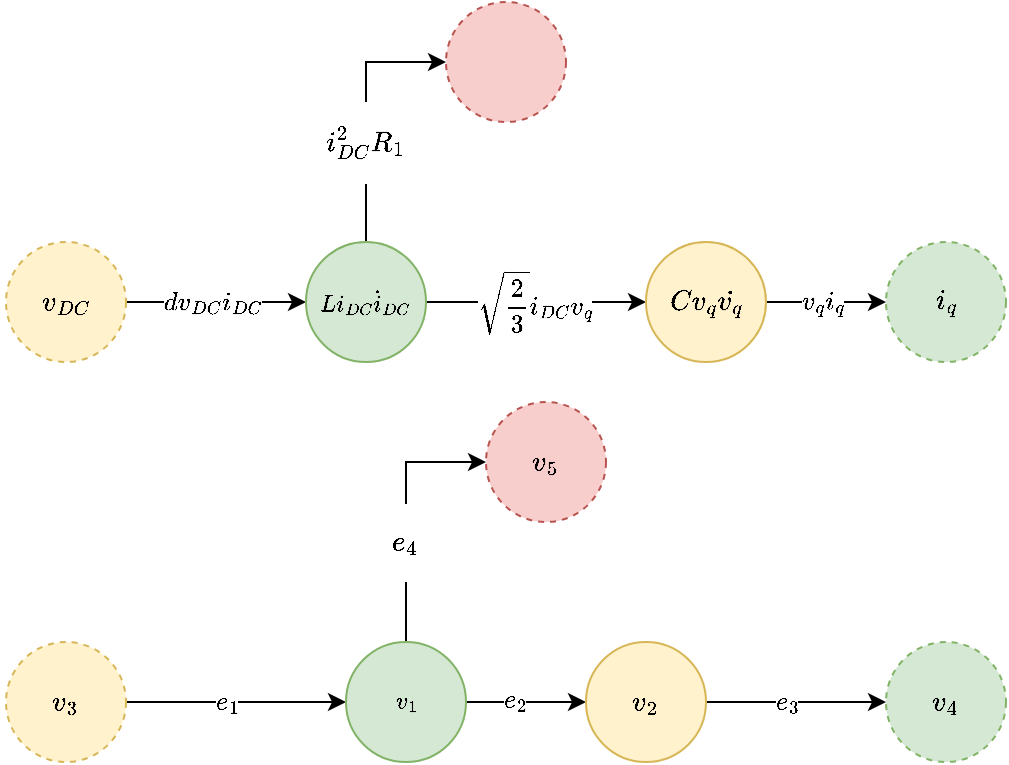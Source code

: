 <mxfile version="14.1.8" type="device"><diagram id="qkD1Uyv4oJS3TJNYdxAf" name="Page-1"><mxGraphModel dx="716" dy="446" grid="1" gridSize="10" guides="1" tooltips="1" connect="1" arrows="1" fold="1" page="1" pageScale="1" pageWidth="850" pageHeight="1100" math="1" shadow="0"><root><mxCell id="0"/><mxCell id="1" parent="0"/><mxCell id="KrP2umfjc1I0FBW_F1Zc-14" style="edgeStyle=orthogonalEdgeStyle;rounded=0;orthogonalLoop=1;jettySize=auto;html=1;exitX=1;exitY=0.5;exitDx=0;exitDy=0;entryX=0;entryY=0.5;entryDx=0;entryDy=0;labelBackgroundColor=none;" parent="1" source="KrP2umfjc1I0FBW_F1Zc-1" target="KrP2umfjc1I0FBW_F1Zc-2" edge="1"><mxGeometry relative="1" as="geometry"/></mxCell><mxCell id="KrP2umfjc1I0FBW_F1Zc-20" value="$$d v_{DC} i_{DC}$$" style="edgeLabel;html=1;align=center;verticalAlign=middle;resizable=0;points=[];" parent="KrP2umfjc1I0FBW_F1Zc-14" vertex="1" connectable="0"><mxGeometry x="-0.233" y="1" relative="1" as="geometry"><mxPoint x="8" y="1" as="offset"/></mxGeometry></mxCell><mxCell id="KrP2umfjc1I0FBW_F1Zc-1" value="$$v_{DC}$$" style="ellipse;whiteSpace=wrap;html=1;aspect=fixed;dashed=1;fillColor=#fff2cc;strokeColor=#d6b656;" parent="1" vertex="1"><mxGeometry x="30" y="160" width="60" height="60" as="geometry"/></mxCell><mxCell id="KrP2umfjc1I0FBW_F1Zc-4" style="edgeStyle=orthogonalEdgeStyle;rounded=0;orthogonalLoop=1;jettySize=auto;html=1;exitX=0.5;exitY=0;exitDx=0;exitDy=0;entryX=0;entryY=0.5;entryDx=0;entryDy=0;labelPosition=center;verticalLabelPosition=middle;align=center;verticalAlign=middle;labelBackgroundColor=none;" parent="1" source="KrP2umfjc1I0FBW_F1Zc-2" target="KrP2umfjc1I0FBW_F1Zc-3" edge="1"><mxGeometry relative="1" as="geometry"/></mxCell><mxCell id="KrP2umfjc1I0FBW_F1Zc-5" value="&lt;span style=&quot;font-size: 12px ; background-color: rgb(248 , 249 , 250)&quot;&gt;$$i_{DC}^2R_1$$&lt;/span&gt;" style="edgeLabel;html=1;align=center;verticalAlign=middle;resizable=0;points=[];" parent="KrP2umfjc1I0FBW_F1Zc-4" vertex="1" connectable="0"><mxGeometry x="-0.231" y="1" relative="1" as="geometry"><mxPoint as="offset"/></mxGeometry></mxCell><mxCell id="KrP2umfjc1I0FBW_F1Zc-15" style="edgeStyle=orthogonalEdgeStyle;rounded=0;orthogonalLoop=1;jettySize=auto;html=1;exitX=1;exitY=0.5;exitDx=0;exitDy=0;entryX=0;entryY=0.5;entryDx=0;entryDy=0;labelBackgroundColor=none;" parent="1" source="KrP2umfjc1I0FBW_F1Zc-2" target="KrP2umfjc1I0FBW_F1Zc-6" edge="1"><mxGeometry relative="1" as="geometry"/></mxCell><mxCell id="KrP2umfjc1I0FBW_F1Zc-21" value="$$\sqrt{\frac{2}{3}}i_{DC}v_q$$" style="edgeLabel;html=1;align=center;verticalAlign=middle;resizable=0;points=[];" parent="KrP2umfjc1I0FBW_F1Zc-15" vertex="1" connectable="0"><mxGeometry x="-0.195" y="1" relative="1" as="geometry"><mxPoint x="9.43" y="1" as="offset"/></mxGeometry></mxCell><mxCell id="KrP2umfjc1I0FBW_F1Zc-2" value="$$Li_{DC}\dot{i}_{DC}$$" style="ellipse;whiteSpace=wrap;html=1;aspect=fixed;fillColor=#d5e8d4;strokeColor=#82b366;fontSize=10;" parent="1" vertex="1"><mxGeometry x="180" y="160" width="60" height="60" as="geometry"/></mxCell><mxCell id="KrP2umfjc1I0FBW_F1Zc-3" value="" style="ellipse;whiteSpace=wrap;html=1;aspect=fixed;dashed=1;fillColor=#f8cecc;strokeColor=#b85450;" parent="1" vertex="1"><mxGeometry x="250" y="40" width="60" height="60" as="geometry"/></mxCell><mxCell id="KrP2umfjc1I0FBW_F1Zc-16" style="edgeStyle=orthogonalEdgeStyle;rounded=0;orthogonalLoop=1;jettySize=auto;html=1;exitX=1;exitY=0.5;exitDx=0;exitDy=0;entryX=0;entryY=0.5;entryDx=0;entryDy=0;labelBackgroundColor=none;" parent="1" source="KrP2umfjc1I0FBW_F1Zc-6" target="KrP2umfjc1I0FBW_F1Zc-7" edge="1"><mxGeometry relative="1" as="geometry"/></mxCell><mxCell id="KrP2umfjc1I0FBW_F1Zc-22" value="$$v_qi_q$$" style="edgeLabel;html=1;align=center;verticalAlign=middle;resizable=0;points=[];labelBackgroundColor=#ffffff;" parent="KrP2umfjc1I0FBW_F1Zc-16" vertex="1" connectable="0"><mxGeometry x="-0.203" relative="1" as="geometry"><mxPoint x="4" as="offset"/></mxGeometry></mxCell><mxCell id="KrP2umfjc1I0FBW_F1Zc-6" value="$$Cv_q\dot{v_q}$$" style="ellipse;whiteSpace=wrap;html=1;aspect=fixed;fillColor=#fff2cc;strokeColor=#d6b656;" parent="1" vertex="1"><mxGeometry x="350" y="160" width="60" height="60" as="geometry"/></mxCell><mxCell id="KrP2umfjc1I0FBW_F1Zc-7" value="$$i_q$$" style="ellipse;whiteSpace=wrap;html=1;aspect=fixed;fillColor=#d5e8d4;strokeColor=#82b366;dashed=1;" parent="1" vertex="1"><mxGeometry x="470" y="160" width="60" height="60" as="geometry"/></mxCell><mxCell id="fyoKbKRdLF8WPmwBDYox-1" style="edgeStyle=orthogonalEdgeStyle;rounded=0;orthogonalLoop=1;jettySize=auto;html=1;exitX=1;exitY=0.5;exitDx=0;exitDy=0;entryX=0;entryY=0.5;entryDx=0;entryDy=0;labelBackgroundColor=none;" parent="1" source="fyoKbKRdLF8WPmwBDYox-3" target="fyoKbKRdLF8WPmwBDYox-8" edge="1"><mxGeometry relative="1" as="geometry"/></mxCell><mxCell id="fyoKbKRdLF8WPmwBDYox-2" value="$$e_1$$" style="edgeLabel;html=1;align=center;verticalAlign=middle;resizable=0;points=[];" parent="fyoKbKRdLF8WPmwBDYox-1" vertex="1" connectable="0"><mxGeometry x="-0.233" y="1" relative="1" as="geometry"><mxPoint x="8" y="1" as="offset"/></mxGeometry></mxCell><mxCell id="fyoKbKRdLF8WPmwBDYox-3" value="$$v_3$$" style="ellipse;whiteSpace=wrap;html=1;aspect=fixed;dashed=1;fillColor=#fff2cc;strokeColor=#d6b656;" parent="1" vertex="1"><mxGeometry x="30" y="360" width="60" height="60" as="geometry"/></mxCell><mxCell id="fyoKbKRdLF8WPmwBDYox-4" style="edgeStyle=orthogonalEdgeStyle;rounded=0;orthogonalLoop=1;jettySize=auto;html=1;exitX=0.5;exitY=0;exitDx=0;exitDy=0;entryX=0;entryY=0.5;entryDx=0;entryDy=0;labelPosition=center;verticalLabelPosition=middle;align=center;verticalAlign=middle;labelBackgroundColor=none;" parent="1" source="fyoKbKRdLF8WPmwBDYox-8" target="fyoKbKRdLF8WPmwBDYox-9" edge="1"><mxGeometry relative="1" as="geometry"/></mxCell><mxCell id="fyoKbKRdLF8WPmwBDYox-5" value="&lt;span style=&quot;font-size: 12px ; background-color: rgb(248 , 249 , 250)&quot;&gt;$$e_4$$&lt;/span&gt;" style="edgeLabel;html=1;align=center;verticalAlign=middle;resizable=0;points=[];" parent="fyoKbKRdLF8WPmwBDYox-4" vertex="1" connectable="0"><mxGeometry x="-0.231" y="1" relative="1" as="geometry"><mxPoint as="offset"/></mxGeometry></mxCell><mxCell id="fyoKbKRdLF8WPmwBDYox-6" style="edgeStyle=orthogonalEdgeStyle;rounded=0;orthogonalLoop=1;jettySize=auto;html=1;exitX=1;exitY=0.5;exitDx=0;exitDy=0;entryX=0;entryY=0.5;entryDx=0;entryDy=0;labelBackgroundColor=none;" parent="1" source="fyoKbKRdLF8WPmwBDYox-8" target="fyoKbKRdLF8WPmwBDYox-12" edge="1"><mxGeometry relative="1" as="geometry"/></mxCell><mxCell id="fyoKbKRdLF8WPmwBDYox-7" value="$$e_2$$" style="edgeLabel;html=1;align=center;verticalAlign=middle;resizable=0;points=[];" parent="fyoKbKRdLF8WPmwBDYox-6" vertex="1" connectable="0"><mxGeometry x="-0.195" y="1" relative="1" as="geometry"><mxPoint as="offset"/></mxGeometry></mxCell><mxCell id="fyoKbKRdLF8WPmwBDYox-8" value="$$v_1$$" style="ellipse;whiteSpace=wrap;html=1;aspect=fixed;fillColor=#d5e8d4;strokeColor=#82b366;fontSize=10;" parent="1" vertex="1"><mxGeometry x="200" y="360" width="60" height="60" as="geometry"/></mxCell><mxCell id="fyoKbKRdLF8WPmwBDYox-9" value="$$v_5$$" style="ellipse;whiteSpace=wrap;html=1;aspect=fixed;dashed=1;fillColor=#f8cecc;strokeColor=#b85450;" parent="1" vertex="1"><mxGeometry x="270" y="240" width="60" height="60" as="geometry"/></mxCell><mxCell id="fyoKbKRdLF8WPmwBDYox-10" style="edgeStyle=orthogonalEdgeStyle;rounded=0;orthogonalLoop=1;jettySize=auto;html=1;exitX=1;exitY=0.5;exitDx=0;exitDy=0;entryX=0;entryY=0.5;entryDx=0;entryDy=0;labelBackgroundColor=none;" parent="1" source="fyoKbKRdLF8WPmwBDYox-12" target="fyoKbKRdLF8WPmwBDYox-13" edge="1"><mxGeometry relative="1" as="geometry"/></mxCell><mxCell id="fyoKbKRdLF8WPmwBDYox-11" value="$$e_3$$" style="edgeLabel;html=1;align=center;verticalAlign=middle;resizable=0;points=[];labelBackgroundColor=#ffffff;" parent="fyoKbKRdLF8WPmwBDYox-10" vertex="1" connectable="0"><mxGeometry x="-0.203" relative="1" as="geometry"><mxPoint x="4" as="offset"/></mxGeometry></mxCell><mxCell id="fyoKbKRdLF8WPmwBDYox-12" value="$$v_2$$" style="ellipse;whiteSpace=wrap;html=1;aspect=fixed;fillColor=#fff2cc;strokeColor=#d6b656;" parent="1" vertex="1"><mxGeometry x="320" y="360" width="60" height="60" as="geometry"/></mxCell><mxCell id="fyoKbKRdLF8WPmwBDYox-13" value="$$v_4$$" style="ellipse;whiteSpace=wrap;html=1;aspect=fixed;fillColor=#d5e8d4;strokeColor=#82b366;dashed=1;" parent="1" vertex="1"><mxGeometry x="470" y="360" width="60" height="60" as="geometry"/></mxCell></root></mxGraphModel></diagram></mxfile>